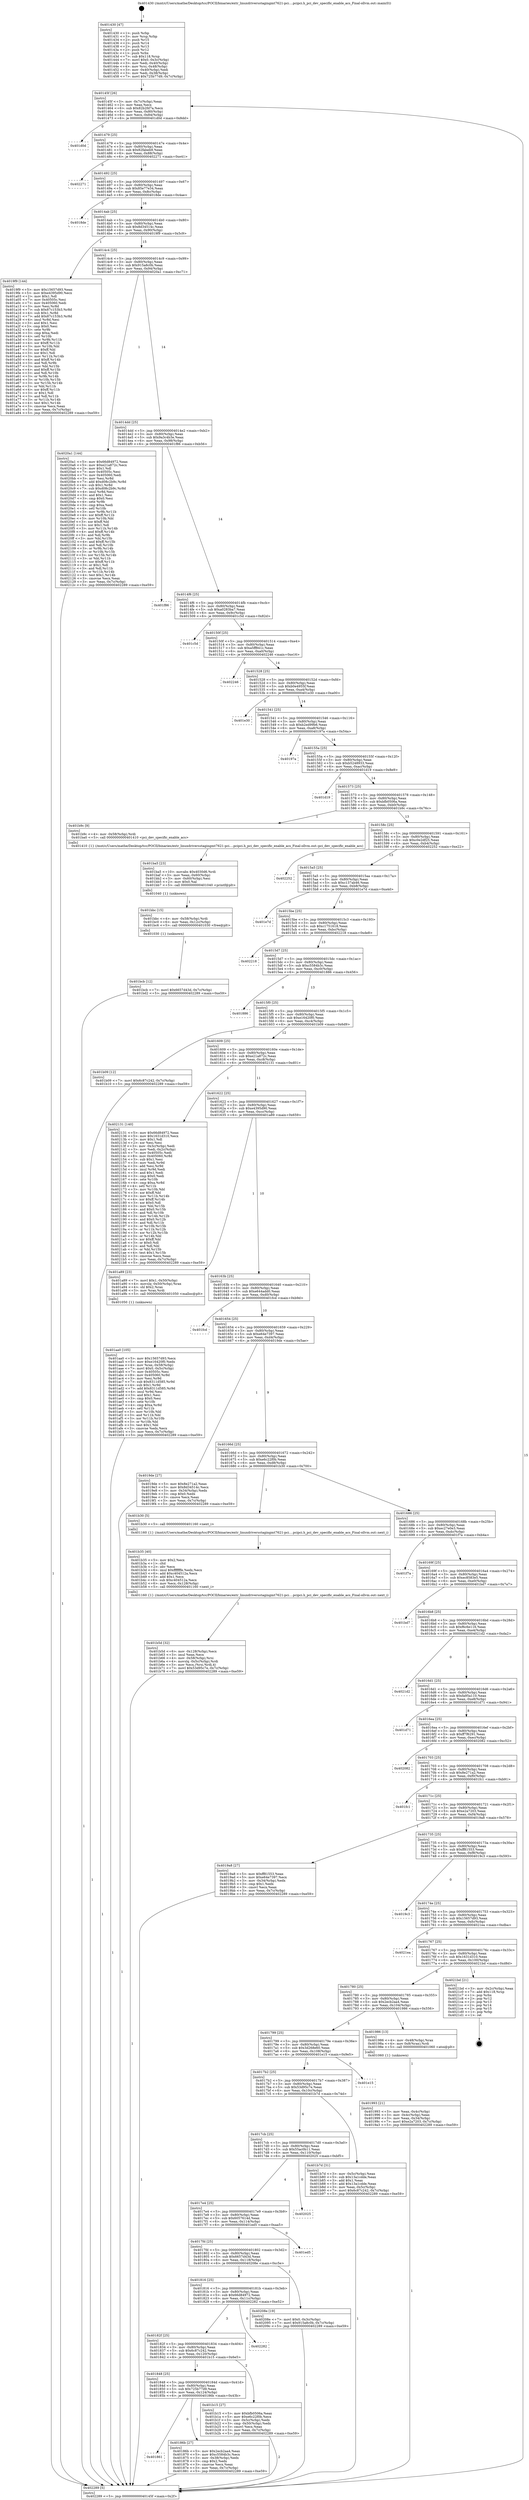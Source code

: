 digraph "0x401430" {
  label = "0x401430 (/mnt/c/Users/mathe/Desktop/tcc/POCII/binaries/extr_linuxdriversstagingmt7621-pci....pcipci.h_pci_dev_specific_enable_acs_Final-ollvm.out::main(0))"
  labelloc = "t"
  node[shape=record]

  Entry [label="",width=0.3,height=0.3,shape=circle,fillcolor=black,style=filled]
  "0x40145f" [label="{
     0x40145f [26]\l
     | [instrs]\l
     &nbsp;&nbsp;0x40145f \<+3\>: mov -0x7c(%rbp),%eax\l
     &nbsp;&nbsp;0x401462 \<+2\>: mov %eax,%ecx\l
     &nbsp;&nbsp;0x401464 \<+6\>: sub $0x82b2fd7a,%ecx\l
     &nbsp;&nbsp;0x40146a \<+3\>: mov %eax,-0x80(%rbp)\l
     &nbsp;&nbsp;0x40146d \<+6\>: mov %ecx,-0x84(%rbp)\l
     &nbsp;&nbsp;0x401473 \<+6\>: je 0000000000401d0d \<main+0x8dd\>\l
  }"]
  "0x401d0d" [label="{
     0x401d0d\l
  }", style=dashed]
  "0x401479" [label="{
     0x401479 [25]\l
     | [instrs]\l
     &nbsp;&nbsp;0x401479 \<+5\>: jmp 000000000040147e \<main+0x4e\>\l
     &nbsp;&nbsp;0x40147e \<+3\>: mov -0x80(%rbp),%eax\l
     &nbsp;&nbsp;0x401481 \<+5\>: sub $0x82fabeb9,%eax\l
     &nbsp;&nbsp;0x401486 \<+6\>: mov %eax,-0x88(%rbp)\l
     &nbsp;&nbsp;0x40148c \<+6\>: je 0000000000402271 \<main+0xe41\>\l
  }"]
  Exit [label="",width=0.3,height=0.3,shape=circle,fillcolor=black,style=filled,peripheries=2]
  "0x402271" [label="{
     0x402271\l
  }", style=dashed]
  "0x401492" [label="{
     0x401492 [25]\l
     | [instrs]\l
     &nbsp;&nbsp;0x401492 \<+5\>: jmp 0000000000401497 \<main+0x67\>\l
     &nbsp;&nbsp;0x401497 \<+3\>: mov -0x80(%rbp),%eax\l
     &nbsp;&nbsp;0x40149a \<+5\>: sub $0x85e77e34,%eax\l
     &nbsp;&nbsp;0x40149f \<+6\>: mov %eax,-0x8c(%rbp)\l
     &nbsp;&nbsp;0x4014a5 \<+6\>: je 00000000004018de \<main+0x4ae\>\l
  }"]
  "0x401bcb" [label="{
     0x401bcb [12]\l
     | [instrs]\l
     &nbsp;&nbsp;0x401bcb \<+7\>: movl $0x6657d43d,-0x7c(%rbp)\l
     &nbsp;&nbsp;0x401bd2 \<+5\>: jmp 0000000000402289 \<main+0xe59\>\l
  }"]
  "0x4018de" [label="{
     0x4018de\l
  }", style=dashed]
  "0x4014ab" [label="{
     0x4014ab [25]\l
     | [instrs]\l
     &nbsp;&nbsp;0x4014ab \<+5\>: jmp 00000000004014b0 \<main+0x80\>\l
     &nbsp;&nbsp;0x4014b0 \<+3\>: mov -0x80(%rbp),%eax\l
     &nbsp;&nbsp;0x4014b3 \<+5\>: sub $0x8d34514c,%eax\l
     &nbsp;&nbsp;0x4014b8 \<+6\>: mov %eax,-0x90(%rbp)\l
     &nbsp;&nbsp;0x4014be \<+6\>: je 00000000004019f9 \<main+0x5c9\>\l
  }"]
  "0x401bbc" [label="{
     0x401bbc [15]\l
     | [instrs]\l
     &nbsp;&nbsp;0x401bbc \<+4\>: mov -0x58(%rbp),%rdi\l
     &nbsp;&nbsp;0x401bc0 \<+6\>: mov %eax,-0x12c(%rbp)\l
     &nbsp;&nbsp;0x401bc6 \<+5\>: call 0000000000401030 \<free@plt\>\l
     | [calls]\l
     &nbsp;&nbsp;0x401030 \{1\} (unknown)\l
  }"]
  "0x4019f9" [label="{
     0x4019f9 [144]\l
     | [instrs]\l
     &nbsp;&nbsp;0x4019f9 \<+5\>: mov $0x15657d93,%eax\l
     &nbsp;&nbsp;0x4019fe \<+5\>: mov $0xe4395d90,%ecx\l
     &nbsp;&nbsp;0x401a03 \<+2\>: mov $0x1,%dl\l
     &nbsp;&nbsp;0x401a05 \<+7\>: mov 0x40505c,%esi\l
     &nbsp;&nbsp;0x401a0c \<+7\>: mov 0x405060,%edi\l
     &nbsp;&nbsp;0x401a13 \<+3\>: mov %esi,%r8d\l
     &nbsp;&nbsp;0x401a16 \<+7\>: sub $0x87c153b3,%r8d\l
     &nbsp;&nbsp;0x401a1d \<+4\>: sub $0x1,%r8d\l
     &nbsp;&nbsp;0x401a21 \<+7\>: add $0x87c153b3,%r8d\l
     &nbsp;&nbsp;0x401a28 \<+4\>: imul %r8d,%esi\l
     &nbsp;&nbsp;0x401a2c \<+3\>: and $0x1,%esi\l
     &nbsp;&nbsp;0x401a2f \<+3\>: cmp $0x0,%esi\l
     &nbsp;&nbsp;0x401a32 \<+4\>: sete %r9b\l
     &nbsp;&nbsp;0x401a36 \<+3\>: cmp $0xa,%edi\l
     &nbsp;&nbsp;0x401a39 \<+4\>: setl %r10b\l
     &nbsp;&nbsp;0x401a3d \<+3\>: mov %r9b,%r11b\l
     &nbsp;&nbsp;0x401a40 \<+4\>: xor $0xff,%r11b\l
     &nbsp;&nbsp;0x401a44 \<+3\>: mov %r10b,%bl\l
     &nbsp;&nbsp;0x401a47 \<+3\>: xor $0xff,%bl\l
     &nbsp;&nbsp;0x401a4a \<+3\>: xor $0x1,%dl\l
     &nbsp;&nbsp;0x401a4d \<+3\>: mov %r11b,%r14b\l
     &nbsp;&nbsp;0x401a50 \<+4\>: and $0xff,%r14b\l
     &nbsp;&nbsp;0x401a54 \<+3\>: and %dl,%r9b\l
     &nbsp;&nbsp;0x401a57 \<+3\>: mov %bl,%r15b\l
     &nbsp;&nbsp;0x401a5a \<+4\>: and $0xff,%r15b\l
     &nbsp;&nbsp;0x401a5e \<+3\>: and %dl,%r10b\l
     &nbsp;&nbsp;0x401a61 \<+3\>: or %r9b,%r14b\l
     &nbsp;&nbsp;0x401a64 \<+3\>: or %r10b,%r15b\l
     &nbsp;&nbsp;0x401a67 \<+3\>: xor %r15b,%r14b\l
     &nbsp;&nbsp;0x401a6a \<+3\>: or %bl,%r11b\l
     &nbsp;&nbsp;0x401a6d \<+4\>: xor $0xff,%r11b\l
     &nbsp;&nbsp;0x401a71 \<+3\>: or $0x1,%dl\l
     &nbsp;&nbsp;0x401a74 \<+3\>: and %dl,%r11b\l
     &nbsp;&nbsp;0x401a77 \<+3\>: or %r11b,%r14b\l
     &nbsp;&nbsp;0x401a7a \<+4\>: test $0x1,%r14b\l
     &nbsp;&nbsp;0x401a7e \<+3\>: cmovne %ecx,%eax\l
     &nbsp;&nbsp;0x401a81 \<+3\>: mov %eax,-0x7c(%rbp)\l
     &nbsp;&nbsp;0x401a84 \<+5\>: jmp 0000000000402289 \<main+0xe59\>\l
  }"]
  "0x4014c4" [label="{
     0x4014c4 [25]\l
     | [instrs]\l
     &nbsp;&nbsp;0x4014c4 \<+5\>: jmp 00000000004014c9 \<main+0x99\>\l
     &nbsp;&nbsp;0x4014c9 \<+3\>: mov -0x80(%rbp),%eax\l
     &nbsp;&nbsp;0x4014cc \<+5\>: sub $0x915a8c0b,%eax\l
     &nbsp;&nbsp;0x4014d1 \<+6\>: mov %eax,-0x94(%rbp)\l
     &nbsp;&nbsp;0x4014d7 \<+6\>: je 00000000004020a1 \<main+0xc71\>\l
  }"]
  "0x401ba5" [label="{
     0x401ba5 [23]\l
     | [instrs]\l
     &nbsp;&nbsp;0x401ba5 \<+10\>: movabs $0x4030d6,%rdi\l
     &nbsp;&nbsp;0x401baf \<+3\>: mov %eax,-0x60(%rbp)\l
     &nbsp;&nbsp;0x401bb2 \<+3\>: mov -0x60(%rbp),%esi\l
     &nbsp;&nbsp;0x401bb5 \<+2\>: mov $0x0,%al\l
     &nbsp;&nbsp;0x401bb7 \<+5\>: call 0000000000401040 \<printf@plt\>\l
     | [calls]\l
     &nbsp;&nbsp;0x401040 \{1\} (unknown)\l
  }"]
  "0x4020a1" [label="{
     0x4020a1 [144]\l
     | [instrs]\l
     &nbsp;&nbsp;0x4020a1 \<+5\>: mov $0x66d84972,%eax\l
     &nbsp;&nbsp;0x4020a6 \<+5\>: mov $0xe21a872c,%ecx\l
     &nbsp;&nbsp;0x4020ab \<+2\>: mov $0x1,%dl\l
     &nbsp;&nbsp;0x4020ad \<+7\>: mov 0x40505c,%esi\l
     &nbsp;&nbsp;0x4020b4 \<+7\>: mov 0x405060,%edi\l
     &nbsp;&nbsp;0x4020bb \<+3\>: mov %esi,%r8d\l
     &nbsp;&nbsp;0x4020be \<+7\>: add $0xd08c2b9c,%r8d\l
     &nbsp;&nbsp;0x4020c5 \<+4\>: sub $0x1,%r8d\l
     &nbsp;&nbsp;0x4020c9 \<+7\>: sub $0xd08c2b9c,%r8d\l
     &nbsp;&nbsp;0x4020d0 \<+4\>: imul %r8d,%esi\l
     &nbsp;&nbsp;0x4020d4 \<+3\>: and $0x1,%esi\l
     &nbsp;&nbsp;0x4020d7 \<+3\>: cmp $0x0,%esi\l
     &nbsp;&nbsp;0x4020da \<+4\>: sete %r9b\l
     &nbsp;&nbsp;0x4020de \<+3\>: cmp $0xa,%edi\l
     &nbsp;&nbsp;0x4020e1 \<+4\>: setl %r10b\l
     &nbsp;&nbsp;0x4020e5 \<+3\>: mov %r9b,%r11b\l
     &nbsp;&nbsp;0x4020e8 \<+4\>: xor $0xff,%r11b\l
     &nbsp;&nbsp;0x4020ec \<+3\>: mov %r10b,%bl\l
     &nbsp;&nbsp;0x4020ef \<+3\>: xor $0xff,%bl\l
     &nbsp;&nbsp;0x4020f2 \<+3\>: xor $0x1,%dl\l
     &nbsp;&nbsp;0x4020f5 \<+3\>: mov %r11b,%r14b\l
     &nbsp;&nbsp;0x4020f8 \<+4\>: and $0xff,%r14b\l
     &nbsp;&nbsp;0x4020fc \<+3\>: and %dl,%r9b\l
     &nbsp;&nbsp;0x4020ff \<+3\>: mov %bl,%r15b\l
     &nbsp;&nbsp;0x402102 \<+4\>: and $0xff,%r15b\l
     &nbsp;&nbsp;0x402106 \<+3\>: and %dl,%r10b\l
     &nbsp;&nbsp;0x402109 \<+3\>: or %r9b,%r14b\l
     &nbsp;&nbsp;0x40210c \<+3\>: or %r10b,%r15b\l
     &nbsp;&nbsp;0x40210f \<+3\>: xor %r15b,%r14b\l
     &nbsp;&nbsp;0x402112 \<+3\>: or %bl,%r11b\l
     &nbsp;&nbsp;0x402115 \<+4\>: xor $0xff,%r11b\l
     &nbsp;&nbsp;0x402119 \<+3\>: or $0x1,%dl\l
     &nbsp;&nbsp;0x40211c \<+3\>: and %dl,%r11b\l
     &nbsp;&nbsp;0x40211f \<+3\>: or %r11b,%r14b\l
     &nbsp;&nbsp;0x402122 \<+4\>: test $0x1,%r14b\l
     &nbsp;&nbsp;0x402126 \<+3\>: cmovne %ecx,%eax\l
     &nbsp;&nbsp;0x402129 \<+3\>: mov %eax,-0x7c(%rbp)\l
     &nbsp;&nbsp;0x40212c \<+5\>: jmp 0000000000402289 \<main+0xe59\>\l
  }"]
  "0x4014dd" [label="{
     0x4014dd [25]\l
     | [instrs]\l
     &nbsp;&nbsp;0x4014dd \<+5\>: jmp 00000000004014e2 \<main+0xb2\>\l
     &nbsp;&nbsp;0x4014e2 \<+3\>: mov -0x80(%rbp),%eax\l
     &nbsp;&nbsp;0x4014e5 \<+5\>: sub $0x9a3c4b3e,%eax\l
     &nbsp;&nbsp;0x4014ea \<+6\>: mov %eax,-0x98(%rbp)\l
     &nbsp;&nbsp;0x4014f0 \<+6\>: je 0000000000401f86 \<main+0xb56\>\l
  }"]
  "0x401b5d" [label="{
     0x401b5d [32]\l
     | [instrs]\l
     &nbsp;&nbsp;0x401b5d \<+6\>: mov -0x128(%rbp),%ecx\l
     &nbsp;&nbsp;0x401b63 \<+3\>: imul %eax,%ecx\l
     &nbsp;&nbsp;0x401b66 \<+4\>: mov -0x58(%rbp),%rsi\l
     &nbsp;&nbsp;0x401b6a \<+4\>: movslq -0x5c(%rbp),%rdi\l
     &nbsp;&nbsp;0x401b6e \<+3\>: mov %ecx,(%rsi,%rdi,4)\l
     &nbsp;&nbsp;0x401b71 \<+7\>: movl $0x53d95c7e,-0x7c(%rbp)\l
     &nbsp;&nbsp;0x401b78 \<+5\>: jmp 0000000000402289 \<main+0xe59\>\l
  }"]
  "0x401f86" [label="{
     0x401f86\l
  }", style=dashed]
  "0x4014f6" [label="{
     0x4014f6 [25]\l
     | [instrs]\l
     &nbsp;&nbsp;0x4014f6 \<+5\>: jmp 00000000004014fb \<main+0xcb\>\l
     &nbsp;&nbsp;0x4014fb \<+3\>: mov -0x80(%rbp),%eax\l
     &nbsp;&nbsp;0x4014fe \<+5\>: sub $0xa0283ba7,%eax\l
     &nbsp;&nbsp;0x401503 \<+6\>: mov %eax,-0x9c(%rbp)\l
     &nbsp;&nbsp;0x401509 \<+6\>: je 0000000000401c5d \<main+0x82d\>\l
  }"]
  "0x401b35" [label="{
     0x401b35 [40]\l
     | [instrs]\l
     &nbsp;&nbsp;0x401b35 \<+5\>: mov $0x2,%ecx\l
     &nbsp;&nbsp;0x401b3a \<+1\>: cltd\l
     &nbsp;&nbsp;0x401b3b \<+2\>: idiv %ecx\l
     &nbsp;&nbsp;0x401b3d \<+6\>: imul $0xfffffffe,%edx,%ecx\l
     &nbsp;&nbsp;0x401b43 \<+6\>: add $0xc404512a,%ecx\l
     &nbsp;&nbsp;0x401b49 \<+3\>: add $0x1,%ecx\l
     &nbsp;&nbsp;0x401b4c \<+6\>: sub $0xc404512a,%ecx\l
     &nbsp;&nbsp;0x401b52 \<+6\>: mov %ecx,-0x128(%rbp)\l
     &nbsp;&nbsp;0x401b58 \<+5\>: call 0000000000401160 \<next_i\>\l
     | [calls]\l
     &nbsp;&nbsp;0x401160 \{1\} (/mnt/c/Users/mathe/Desktop/tcc/POCII/binaries/extr_linuxdriversstagingmt7621-pci....pcipci.h_pci_dev_specific_enable_acs_Final-ollvm.out::next_i)\l
  }"]
  "0x401c5d" [label="{
     0x401c5d\l
  }", style=dashed]
  "0x40150f" [label="{
     0x40150f [25]\l
     | [instrs]\l
     &nbsp;&nbsp;0x40150f \<+5\>: jmp 0000000000401514 \<main+0xe4\>\l
     &nbsp;&nbsp;0x401514 \<+3\>: mov -0x80(%rbp),%eax\l
     &nbsp;&nbsp;0x401517 \<+5\>: sub $0xa5ff841c,%eax\l
     &nbsp;&nbsp;0x40151c \<+6\>: mov %eax,-0xa0(%rbp)\l
     &nbsp;&nbsp;0x401522 \<+6\>: je 0000000000402246 \<main+0xe16\>\l
  }"]
  "0x401aa0" [label="{
     0x401aa0 [105]\l
     | [instrs]\l
     &nbsp;&nbsp;0x401aa0 \<+5\>: mov $0x15657d93,%ecx\l
     &nbsp;&nbsp;0x401aa5 \<+5\>: mov $0xe16420f0,%edx\l
     &nbsp;&nbsp;0x401aaa \<+4\>: mov %rax,-0x58(%rbp)\l
     &nbsp;&nbsp;0x401aae \<+7\>: movl $0x0,-0x5c(%rbp)\l
     &nbsp;&nbsp;0x401ab5 \<+7\>: mov 0x40505c,%esi\l
     &nbsp;&nbsp;0x401abc \<+8\>: mov 0x405060,%r8d\l
     &nbsp;&nbsp;0x401ac4 \<+3\>: mov %esi,%r9d\l
     &nbsp;&nbsp;0x401ac7 \<+7\>: sub $0x8311d585,%r9d\l
     &nbsp;&nbsp;0x401ace \<+4\>: sub $0x1,%r9d\l
     &nbsp;&nbsp;0x401ad2 \<+7\>: add $0x8311d585,%r9d\l
     &nbsp;&nbsp;0x401ad9 \<+4\>: imul %r9d,%esi\l
     &nbsp;&nbsp;0x401add \<+3\>: and $0x1,%esi\l
     &nbsp;&nbsp;0x401ae0 \<+3\>: cmp $0x0,%esi\l
     &nbsp;&nbsp;0x401ae3 \<+4\>: sete %r10b\l
     &nbsp;&nbsp;0x401ae7 \<+4\>: cmp $0xa,%r8d\l
     &nbsp;&nbsp;0x401aeb \<+4\>: setl %r11b\l
     &nbsp;&nbsp;0x401aef \<+3\>: mov %r10b,%bl\l
     &nbsp;&nbsp;0x401af2 \<+3\>: and %r11b,%bl\l
     &nbsp;&nbsp;0x401af5 \<+3\>: xor %r11b,%r10b\l
     &nbsp;&nbsp;0x401af8 \<+3\>: or %r10b,%bl\l
     &nbsp;&nbsp;0x401afb \<+3\>: test $0x1,%bl\l
     &nbsp;&nbsp;0x401afe \<+3\>: cmovne %edx,%ecx\l
     &nbsp;&nbsp;0x401b01 \<+3\>: mov %ecx,-0x7c(%rbp)\l
     &nbsp;&nbsp;0x401b04 \<+5\>: jmp 0000000000402289 \<main+0xe59\>\l
  }"]
  "0x402246" [label="{
     0x402246\l
  }", style=dashed]
  "0x401528" [label="{
     0x401528 [25]\l
     | [instrs]\l
     &nbsp;&nbsp;0x401528 \<+5\>: jmp 000000000040152d \<main+0xfd\>\l
     &nbsp;&nbsp;0x40152d \<+3\>: mov -0x80(%rbp),%eax\l
     &nbsp;&nbsp;0x401530 \<+5\>: sub $0xb0e4955f,%eax\l
     &nbsp;&nbsp;0x401535 \<+6\>: mov %eax,-0xa4(%rbp)\l
     &nbsp;&nbsp;0x40153b \<+6\>: je 0000000000401e30 \<main+0xa00\>\l
  }"]
  "0x401993" [label="{
     0x401993 [21]\l
     | [instrs]\l
     &nbsp;&nbsp;0x401993 \<+3\>: mov %eax,-0x4c(%rbp)\l
     &nbsp;&nbsp;0x401996 \<+3\>: mov -0x4c(%rbp),%eax\l
     &nbsp;&nbsp;0x401999 \<+3\>: mov %eax,-0x34(%rbp)\l
     &nbsp;&nbsp;0x40199c \<+7\>: movl $0xe2a7203,-0x7c(%rbp)\l
     &nbsp;&nbsp;0x4019a3 \<+5\>: jmp 0000000000402289 \<main+0xe59\>\l
  }"]
  "0x401e30" [label="{
     0x401e30\l
  }", style=dashed]
  "0x401541" [label="{
     0x401541 [25]\l
     | [instrs]\l
     &nbsp;&nbsp;0x401541 \<+5\>: jmp 0000000000401546 \<main+0x116\>\l
     &nbsp;&nbsp;0x401546 \<+3\>: mov -0x80(%rbp),%eax\l
     &nbsp;&nbsp;0x401549 \<+5\>: sub $0xb2ed99b6,%eax\l
     &nbsp;&nbsp;0x40154e \<+6\>: mov %eax,-0xa8(%rbp)\l
     &nbsp;&nbsp;0x401554 \<+6\>: je 000000000040197a \<main+0x54a\>\l
  }"]
  "0x401430" [label="{
     0x401430 [47]\l
     | [instrs]\l
     &nbsp;&nbsp;0x401430 \<+1\>: push %rbp\l
     &nbsp;&nbsp;0x401431 \<+3\>: mov %rsp,%rbp\l
     &nbsp;&nbsp;0x401434 \<+2\>: push %r15\l
     &nbsp;&nbsp;0x401436 \<+2\>: push %r14\l
     &nbsp;&nbsp;0x401438 \<+2\>: push %r13\l
     &nbsp;&nbsp;0x40143a \<+2\>: push %r12\l
     &nbsp;&nbsp;0x40143c \<+1\>: push %rbx\l
     &nbsp;&nbsp;0x40143d \<+7\>: sub $0x118,%rsp\l
     &nbsp;&nbsp;0x401444 \<+7\>: movl $0x0,-0x3c(%rbp)\l
     &nbsp;&nbsp;0x40144b \<+3\>: mov %edi,-0x40(%rbp)\l
     &nbsp;&nbsp;0x40144e \<+4\>: mov %rsi,-0x48(%rbp)\l
     &nbsp;&nbsp;0x401452 \<+3\>: mov -0x40(%rbp),%edi\l
     &nbsp;&nbsp;0x401455 \<+3\>: mov %edi,-0x38(%rbp)\l
     &nbsp;&nbsp;0x401458 \<+7\>: movl $0x725b77d9,-0x7c(%rbp)\l
  }"]
  "0x40197a" [label="{
     0x40197a\l
  }", style=dashed]
  "0x40155a" [label="{
     0x40155a [25]\l
     | [instrs]\l
     &nbsp;&nbsp;0x40155a \<+5\>: jmp 000000000040155f \<main+0x12f\>\l
     &nbsp;&nbsp;0x40155f \<+3\>: mov -0x80(%rbp),%eax\l
     &nbsp;&nbsp;0x401562 \<+5\>: sub $0xb5248933,%eax\l
     &nbsp;&nbsp;0x401567 \<+6\>: mov %eax,-0xac(%rbp)\l
     &nbsp;&nbsp;0x40156d \<+6\>: je 0000000000401d19 \<main+0x8e9\>\l
  }"]
  "0x402289" [label="{
     0x402289 [5]\l
     | [instrs]\l
     &nbsp;&nbsp;0x402289 \<+5\>: jmp 000000000040145f \<main+0x2f\>\l
  }"]
  "0x401d19" [label="{
     0x401d19\l
  }", style=dashed]
  "0x401573" [label="{
     0x401573 [25]\l
     | [instrs]\l
     &nbsp;&nbsp;0x401573 \<+5\>: jmp 0000000000401578 \<main+0x148\>\l
     &nbsp;&nbsp;0x401578 \<+3\>: mov -0x80(%rbp),%eax\l
     &nbsp;&nbsp;0x40157b \<+5\>: sub $0xbfb0506a,%eax\l
     &nbsp;&nbsp;0x401580 \<+6\>: mov %eax,-0xb0(%rbp)\l
     &nbsp;&nbsp;0x401586 \<+6\>: je 0000000000401b9c \<main+0x76c\>\l
  }"]
  "0x401861" [label="{
     0x401861\l
  }", style=dashed]
  "0x401b9c" [label="{
     0x401b9c [9]\l
     | [instrs]\l
     &nbsp;&nbsp;0x401b9c \<+4\>: mov -0x58(%rbp),%rdi\l
     &nbsp;&nbsp;0x401ba0 \<+5\>: call 0000000000401410 \<pci_dev_specific_enable_acs\>\l
     | [calls]\l
     &nbsp;&nbsp;0x401410 \{1\} (/mnt/c/Users/mathe/Desktop/tcc/POCII/binaries/extr_linuxdriversstagingmt7621-pci....pcipci.h_pci_dev_specific_enable_acs_Final-ollvm.out::pci_dev_specific_enable_acs)\l
  }"]
  "0x40158c" [label="{
     0x40158c [25]\l
     | [instrs]\l
     &nbsp;&nbsp;0x40158c \<+5\>: jmp 0000000000401591 \<main+0x161\>\l
     &nbsp;&nbsp;0x401591 \<+3\>: mov -0x80(%rbp),%eax\l
     &nbsp;&nbsp;0x401594 \<+5\>: sub $0xc0e2df25,%eax\l
     &nbsp;&nbsp;0x401599 \<+6\>: mov %eax,-0xb4(%rbp)\l
     &nbsp;&nbsp;0x40159f \<+6\>: je 0000000000402252 \<main+0xe22\>\l
  }"]
  "0x40186b" [label="{
     0x40186b [27]\l
     | [instrs]\l
     &nbsp;&nbsp;0x40186b \<+5\>: mov $0x2ecb2aa4,%eax\l
     &nbsp;&nbsp;0x401870 \<+5\>: mov $0xc5584b3c,%ecx\l
     &nbsp;&nbsp;0x401875 \<+3\>: mov -0x38(%rbp),%edx\l
     &nbsp;&nbsp;0x401878 \<+3\>: cmp $0x2,%edx\l
     &nbsp;&nbsp;0x40187b \<+3\>: cmovne %ecx,%eax\l
     &nbsp;&nbsp;0x40187e \<+3\>: mov %eax,-0x7c(%rbp)\l
     &nbsp;&nbsp;0x401881 \<+5\>: jmp 0000000000402289 \<main+0xe59\>\l
  }"]
  "0x402252" [label="{
     0x402252\l
  }", style=dashed]
  "0x4015a5" [label="{
     0x4015a5 [25]\l
     | [instrs]\l
     &nbsp;&nbsp;0x4015a5 \<+5\>: jmp 00000000004015aa \<main+0x17a\>\l
     &nbsp;&nbsp;0x4015aa \<+3\>: mov -0x80(%rbp),%eax\l
     &nbsp;&nbsp;0x4015ad \<+5\>: sub $0xc137ab46,%eax\l
     &nbsp;&nbsp;0x4015b2 \<+6\>: mov %eax,-0xb8(%rbp)\l
     &nbsp;&nbsp;0x4015b8 \<+6\>: je 0000000000401e7d \<main+0xa4d\>\l
  }"]
  "0x401848" [label="{
     0x401848 [25]\l
     | [instrs]\l
     &nbsp;&nbsp;0x401848 \<+5\>: jmp 000000000040184d \<main+0x41d\>\l
     &nbsp;&nbsp;0x40184d \<+3\>: mov -0x80(%rbp),%eax\l
     &nbsp;&nbsp;0x401850 \<+5\>: sub $0x725b77d9,%eax\l
     &nbsp;&nbsp;0x401855 \<+6\>: mov %eax,-0x124(%rbp)\l
     &nbsp;&nbsp;0x40185b \<+6\>: je 000000000040186b \<main+0x43b\>\l
  }"]
  "0x401e7d" [label="{
     0x401e7d\l
  }", style=dashed]
  "0x4015be" [label="{
     0x4015be [25]\l
     | [instrs]\l
     &nbsp;&nbsp;0x4015be \<+5\>: jmp 00000000004015c3 \<main+0x193\>\l
     &nbsp;&nbsp;0x4015c3 \<+3\>: mov -0x80(%rbp),%eax\l
     &nbsp;&nbsp;0x4015c6 \<+5\>: sub $0xc1751618,%eax\l
     &nbsp;&nbsp;0x4015cb \<+6\>: mov %eax,-0xbc(%rbp)\l
     &nbsp;&nbsp;0x4015d1 \<+6\>: je 0000000000402218 \<main+0xde8\>\l
  }"]
  "0x401b15" [label="{
     0x401b15 [27]\l
     | [instrs]\l
     &nbsp;&nbsp;0x401b15 \<+5\>: mov $0xbfb0506a,%eax\l
     &nbsp;&nbsp;0x401b1a \<+5\>: mov $0xe6c22f0b,%ecx\l
     &nbsp;&nbsp;0x401b1f \<+3\>: mov -0x5c(%rbp),%edx\l
     &nbsp;&nbsp;0x401b22 \<+3\>: cmp -0x50(%rbp),%edx\l
     &nbsp;&nbsp;0x401b25 \<+3\>: cmovl %ecx,%eax\l
     &nbsp;&nbsp;0x401b28 \<+3\>: mov %eax,-0x7c(%rbp)\l
     &nbsp;&nbsp;0x401b2b \<+5\>: jmp 0000000000402289 \<main+0xe59\>\l
  }"]
  "0x402218" [label="{
     0x402218\l
  }", style=dashed]
  "0x4015d7" [label="{
     0x4015d7 [25]\l
     | [instrs]\l
     &nbsp;&nbsp;0x4015d7 \<+5\>: jmp 00000000004015dc \<main+0x1ac\>\l
     &nbsp;&nbsp;0x4015dc \<+3\>: mov -0x80(%rbp),%eax\l
     &nbsp;&nbsp;0x4015df \<+5\>: sub $0xc5584b3c,%eax\l
     &nbsp;&nbsp;0x4015e4 \<+6\>: mov %eax,-0xc0(%rbp)\l
     &nbsp;&nbsp;0x4015ea \<+6\>: je 0000000000401886 \<main+0x456\>\l
  }"]
  "0x40182f" [label="{
     0x40182f [25]\l
     | [instrs]\l
     &nbsp;&nbsp;0x40182f \<+5\>: jmp 0000000000401834 \<main+0x404\>\l
     &nbsp;&nbsp;0x401834 \<+3\>: mov -0x80(%rbp),%eax\l
     &nbsp;&nbsp;0x401837 \<+5\>: sub $0x6c87c242,%eax\l
     &nbsp;&nbsp;0x40183c \<+6\>: mov %eax,-0x120(%rbp)\l
     &nbsp;&nbsp;0x401842 \<+6\>: je 0000000000401b15 \<main+0x6e5\>\l
  }"]
  "0x401886" [label="{
     0x401886\l
  }", style=dashed]
  "0x4015f0" [label="{
     0x4015f0 [25]\l
     | [instrs]\l
     &nbsp;&nbsp;0x4015f0 \<+5\>: jmp 00000000004015f5 \<main+0x1c5\>\l
     &nbsp;&nbsp;0x4015f5 \<+3\>: mov -0x80(%rbp),%eax\l
     &nbsp;&nbsp;0x4015f8 \<+5\>: sub $0xe16420f0,%eax\l
     &nbsp;&nbsp;0x4015fd \<+6\>: mov %eax,-0xc4(%rbp)\l
     &nbsp;&nbsp;0x401603 \<+6\>: je 0000000000401b09 \<main+0x6d9\>\l
  }"]
  "0x402282" [label="{
     0x402282\l
  }", style=dashed]
  "0x401b09" [label="{
     0x401b09 [12]\l
     | [instrs]\l
     &nbsp;&nbsp;0x401b09 \<+7\>: movl $0x6c87c242,-0x7c(%rbp)\l
     &nbsp;&nbsp;0x401b10 \<+5\>: jmp 0000000000402289 \<main+0xe59\>\l
  }"]
  "0x401609" [label="{
     0x401609 [25]\l
     | [instrs]\l
     &nbsp;&nbsp;0x401609 \<+5\>: jmp 000000000040160e \<main+0x1de\>\l
     &nbsp;&nbsp;0x40160e \<+3\>: mov -0x80(%rbp),%eax\l
     &nbsp;&nbsp;0x401611 \<+5\>: sub $0xe21a872c,%eax\l
     &nbsp;&nbsp;0x401616 \<+6\>: mov %eax,-0xc8(%rbp)\l
     &nbsp;&nbsp;0x40161c \<+6\>: je 0000000000402131 \<main+0xd01\>\l
  }"]
  "0x401816" [label="{
     0x401816 [25]\l
     | [instrs]\l
     &nbsp;&nbsp;0x401816 \<+5\>: jmp 000000000040181b \<main+0x3eb\>\l
     &nbsp;&nbsp;0x40181b \<+3\>: mov -0x80(%rbp),%eax\l
     &nbsp;&nbsp;0x40181e \<+5\>: sub $0x66d84972,%eax\l
     &nbsp;&nbsp;0x401823 \<+6\>: mov %eax,-0x11c(%rbp)\l
     &nbsp;&nbsp;0x401829 \<+6\>: je 0000000000402282 \<main+0xe52\>\l
  }"]
  "0x402131" [label="{
     0x402131 [140]\l
     | [instrs]\l
     &nbsp;&nbsp;0x402131 \<+5\>: mov $0x66d84972,%eax\l
     &nbsp;&nbsp;0x402136 \<+5\>: mov $0x1631d310,%ecx\l
     &nbsp;&nbsp;0x40213b \<+2\>: mov $0x1,%dl\l
     &nbsp;&nbsp;0x40213d \<+2\>: xor %esi,%esi\l
     &nbsp;&nbsp;0x40213f \<+3\>: mov -0x3c(%rbp),%edi\l
     &nbsp;&nbsp;0x402142 \<+3\>: mov %edi,-0x2c(%rbp)\l
     &nbsp;&nbsp;0x402145 \<+7\>: mov 0x40505c,%edi\l
     &nbsp;&nbsp;0x40214c \<+8\>: mov 0x405060,%r8d\l
     &nbsp;&nbsp;0x402154 \<+3\>: sub $0x1,%esi\l
     &nbsp;&nbsp;0x402157 \<+3\>: mov %edi,%r9d\l
     &nbsp;&nbsp;0x40215a \<+3\>: add %esi,%r9d\l
     &nbsp;&nbsp;0x40215d \<+4\>: imul %r9d,%edi\l
     &nbsp;&nbsp;0x402161 \<+3\>: and $0x1,%edi\l
     &nbsp;&nbsp;0x402164 \<+3\>: cmp $0x0,%edi\l
     &nbsp;&nbsp;0x402167 \<+4\>: sete %r10b\l
     &nbsp;&nbsp;0x40216b \<+4\>: cmp $0xa,%r8d\l
     &nbsp;&nbsp;0x40216f \<+4\>: setl %r11b\l
     &nbsp;&nbsp;0x402173 \<+3\>: mov %r10b,%bl\l
     &nbsp;&nbsp;0x402176 \<+3\>: xor $0xff,%bl\l
     &nbsp;&nbsp;0x402179 \<+3\>: mov %r11b,%r14b\l
     &nbsp;&nbsp;0x40217c \<+4\>: xor $0xff,%r14b\l
     &nbsp;&nbsp;0x402180 \<+3\>: xor $0x0,%dl\l
     &nbsp;&nbsp;0x402183 \<+3\>: mov %bl,%r15b\l
     &nbsp;&nbsp;0x402186 \<+4\>: and $0x0,%r15b\l
     &nbsp;&nbsp;0x40218a \<+3\>: and %dl,%r10b\l
     &nbsp;&nbsp;0x40218d \<+3\>: mov %r14b,%r12b\l
     &nbsp;&nbsp;0x402190 \<+4\>: and $0x0,%r12b\l
     &nbsp;&nbsp;0x402194 \<+3\>: and %dl,%r11b\l
     &nbsp;&nbsp;0x402197 \<+3\>: or %r10b,%r15b\l
     &nbsp;&nbsp;0x40219a \<+3\>: or %r11b,%r12b\l
     &nbsp;&nbsp;0x40219d \<+3\>: xor %r12b,%r15b\l
     &nbsp;&nbsp;0x4021a0 \<+3\>: or %r14b,%bl\l
     &nbsp;&nbsp;0x4021a3 \<+3\>: xor $0xff,%bl\l
     &nbsp;&nbsp;0x4021a6 \<+3\>: or $0x0,%dl\l
     &nbsp;&nbsp;0x4021a9 \<+2\>: and %dl,%bl\l
     &nbsp;&nbsp;0x4021ab \<+3\>: or %bl,%r15b\l
     &nbsp;&nbsp;0x4021ae \<+4\>: test $0x1,%r15b\l
     &nbsp;&nbsp;0x4021b2 \<+3\>: cmovne %ecx,%eax\l
     &nbsp;&nbsp;0x4021b5 \<+3\>: mov %eax,-0x7c(%rbp)\l
     &nbsp;&nbsp;0x4021b8 \<+5\>: jmp 0000000000402289 \<main+0xe59\>\l
  }"]
  "0x401622" [label="{
     0x401622 [25]\l
     | [instrs]\l
     &nbsp;&nbsp;0x401622 \<+5\>: jmp 0000000000401627 \<main+0x1f7\>\l
     &nbsp;&nbsp;0x401627 \<+3\>: mov -0x80(%rbp),%eax\l
     &nbsp;&nbsp;0x40162a \<+5\>: sub $0xe4395d90,%eax\l
     &nbsp;&nbsp;0x40162f \<+6\>: mov %eax,-0xcc(%rbp)\l
     &nbsp;&nbsp;0x401635 \<+6\>: je 0000000000401a89 \<main+0x659\>\l
  }"]
  "0x40208e" [label="{
     0x40208e [19]\l
     | [instrs]\l
     &nbsp;&nbsp;0x40208e \<+7\>: movl $0x0,-0x3c(%rbp)\l
     &nbsp;&nbsp;0x402095 \<+7\>: movl $0x915a8c0b,-0x7c(%rbp)\l
     &nbsp;&nbsp;0x40209c \<+5\>: jmp 0000000000402289 \<main+0xe59\>\l
  }"]
  "0x401a89" [label="{
     0x401a89 [23]\l
     | [instrs]\l
     &nbsp;&nbsp;0x401a89 \<+7\>: movl $0x1,-0x50(%rbp)\l
     &nbsp;&nbsp;0x401a90 \<+4\>: movslq -0x50(%rbp),%rax\l
     &nbsp;&nbsp;0x401a94 \<+4\>: shl $0x2,%rax\l
     &nbsp;&nbsp;0x401a98 \<+3\>: mov %rax,%rdi\l
     &nbsp;&nbsp;0x401a9b \<+5\>: call 0000000000401050 \<malloc@plt\>\l
     | [calls]\l
     &nbsp;&nbsp;0x401050 \{1\} (unknown)\l
  }"]
  "0x40163b" [label="{
     0x40163b [25]\l
     | [instrs]\l
     &nbsp;&nbsp;0x40163b \<+5\>: jmp 0000000000401640 \<main+0x210\>\l
     &nbsp;&nbsp;0x401640 \<+3\>: mov -0x80(%rbp),%eax\l
     &nbsp;&nbsp;0x401643 \<+5\>: sub $0xe644add0,%eax\l
     &nbsp;&nbsp;0x401648 \<+6\>: mov %eax,-0xd0(%rbp)\l
     &nbsp;&nbsp;0x40164e \<+6\>: je 0000000000401fcd \<main+0xb9d\>\l
  }"]
  "0x4017fd" [label="{
     0x4017fd [25]\l
     | [instrs]\l
     &nbsp;&nbsp;0x4017fd \<+5\>: jmp 0000000000401802 \<main+0x3d2\>\l
     &nbsp;&nbsp;0x401802 \<+3\>: mov -0x80(%rbp),%eax\l
     &nbsp;&nbsp;0x401805 \<+5\>: sub $0x6657d43d,%eax\l
     &nbsp;&nbsp;0x40180a \<+6\>: mov %eax,-0x118(%rbp)\l
     &nbsp;&nbsp;0x401810 \<+6\>: je 000000000040208e \<main+0xc5e\>\l
  }"]
  "0x401fcd" [label="{
     0x401fcd\l
  }", style=dashed]
  "0x401654" [label="{
     0x401654 [25]\l
     | [instrs]\l
     &nbsp;&nbsp;0x401654 \<+5\>: jmp 0000000000401659 \<main+0x229\>\l
     &nbsp;&nbsp;0x401659 \<+3\>: mov -0x80(%rbp),%eax\l
     &nbsp;&nbsp;0x40165c \<+5\>: sub $0xe64e7397,%eax\l
     &nbsp;&nbsp;0x401661 \<+6\>: mov %eax,-0xd4(%rbp)\l
     &nbsp;&nbsp;0x401667 \<+6\>: je 00000000004019de \<main+0x5ae\>\l
  }"]
  "0x401ed5" [label="{
     0x401ed5\l
  }", style=dashed]
  "0x4019de" [label="{
     0x4019de [27]\l
     | [instrs]\l
     &nbsp;&nbsp;0x4019de \<+5\>: mov $0x8e271a2,%eax\l
     &nbsp;&nbsp;0x4019e3 \<+5\>: mov $0x8d34514c,%ecx\l
     &nbsp;&nbsp;0x4019e8 \<+3\>: mov -0x34(%rbp),%edx\l
     &nbsp;&nbsp;0x4019eb \<+3\>: cmp $0x0,%edx\l
     &nbsp;&nbsp;0x4019ee \<+3\>: cmove %ecx,%eax\l
     &nbsp;&nbsp;0x4019f1 \<+3\>: mov %eax,-0x7c(%rbp)\l
     &nbsp;&nbsp;0x4019f4 \<+5\>: jmp 0000000000402289 \<main+0xe59\>\l
  }"]
  "0x40166d" [label="{
     0x40166d [25]\l
     | [instrs]\l
     &nbsp;&nbsp;0x40166d \<+5\>: jmp 0000000000401672 \<main+0x242\>\l
     &nbsp;&nbsp;0x401672 \<+3\>: mov -0x80(%rbp),%eax\l
     &nbsp;&nbsp;0x401675 \<+5\>: sub $0xe6c22f0b,%eax\l
     &nbsp;&nbsp;0x40167a \<+6\>: mov %eax,-0xd8(%rbp)\l
     &nbsp;&nbsp;0x401680 \<+6\>: je 0000000000401b30 \<main+0x700\>\l
  }"]
  "0x4017e4" [label="{
     0x4017e4 [25]\l
     | [instrs]\l
     &nbsp;&nbsp;0x4017e4 \<+5\>: jmp 00000000004017e9 \<main+0x3b9\>\l
     &nbsp;&nbsp;0x4017e9 \<+3\>: mov -0x80(%rbp),%eax\l
     &nbsp;&nbsp;0x4017ec \<+5\>: sub $0x6057614d,%eax\l
     &nbsp;&nbsp;0x4017f1 \<+6\>: mov %eax,-0x114(%rbp)\l
     &nbsp;&nbsp;0x4017f7 \<+6\>: je 0000000000401ed5 \<main+0xaa5\>\l
  }"]
  "0x401b30" [label="{
     0x401b30 [5]\l
     | [instrs]\l
     &nbsp;&nbsp;0x401b30 \<+5\>: call 0000000000401160 \<next_i\>\l
     | [calls]\l
     &nbsp;&nbsp;0x401160 \{1\} (/mnt/c/Users/mathe/Desktop/tcc/POCII/binaries/extr_linuxdriversstagingmt7621-pci....pcipci.h_pci_dev_specific_enable_acs_Final-ollvm.out::next_i)\l
  }"]
  "0x401686" [label="{
     0x401686 [25]\l
     | [instrs]\l
     &nbsp;&nbsp;0x401686 \<+5\>: jmp 000000000040168b \<main+0x25b\>\l
     &nbsp;&nbsp;0x40168b \<+3\>: mov -0x80(%rbp),%eax\l
     &nbsp;&nbsp;0x40168e \<+5\>: sub $0xec27e0e3,%eax\l
     &nbsp;&nbsp;0x401693 \<+6\>: mov %eax,-0xdc(%rbp)\l
     &nbsp;&nbsp;0x401699 \<+6\>: je 0000000000401f7a \<main+0xb4a\>\l
  }"]
  "0x402025" [label="{
     0x402025\l
  }", style=dashed]
  "0x401f7a" [label="{
     0x401f7a\l
  }", style=dashed]
  "0x40169f" [label="{
     0x40169f [25]\l
     | [instrs]\l
     &nbsp;&nbsp;0x40169f \<+5\>: jmp 00000000004016a4 \<main+0x274\>\l
     &nbsp;&nbsp;0x4016a4 \<+3\>: mov -0x80(%rbp),%eax\l
     &nbsp;&nbsp;0x4016a7 \<+5\>: sub $0xec8583e5,%eax\l
     &nbsp;&nbsp;0x4016ac \<+6\>: mov %eax,-0xe0(%rbp)\l
     &nbsp;&nbsp;0x4016b2 \<+6\>: je 0000000000401bd7 \<main+0x7a7\>\l
  }"]
  "0x4017cb" [label="{
     0x4017cb [25]\l
     | [instrs]\l
     &nbsp;&nbsp;0x4017cb \<+5\>: jmp 00000000004017d0 \<main+0x3a0\>\l
     &nbsp;&nbsp;0x4017d0 \<+3\>: mov -0x80(%rbp),%eax\l
     &nbsp;&nbsp;0x4017d3 \<+5\>: sub $0x55ac0b11,%eax\l
     &nbsp;&nbsp;0x4017d8 \<+6\>: mov %eax,-0x110(%rbp)\l
     &nbsp;&nbsp;0x4017de \<+6\>: je 0000000000402025 \<main+0xbf5\>\l
  }"]
  "0x401bd7" [label="{
     0x401bd7\l
  }", style=dashed]
  "0x4016b8" [label="{
     0x4016b8 [25]\l
     | [instrs]\l
     &nbsp;&nbsp;0x4016b8 \<+5\>: jmp 00000000004016bd \<main+0x28d\>\l
     &nbsp;&nbsp;0x4016bd \<+3\>: mov -0x80(%rbp),%eax\l
     &nbsp;&nbsp;0x4016c0 \<+5\>: sub $0xf6c6e116,%eax\l
     &nbsp;&nbsp;0x4016c5 \<+6\>: mov %eax,-0xe4(%rbp)\l
     &nbsp;&nbsp;0x4016cb \<+6\>: je 00000000004021d2 \<main+0xda2\>\l
  }"]
  "0x401b7d" [label="{
     0x401b7d [31]\l
     | [instrs]\l
     &nbsp;&nbsp;0x401b7d \<+3\>: mov -0x5c(%rbp),%eax\l
     &nbsp;&nbsp;0x401b80 \<+5\>: sub $0x13a1cdde,%eax\l
     &nbsp;&nbsp;0x401b85 \<+3\>: add $0x1,%eax\l
     &nbsp;&nbsp;0x401b88 \<+5\>: add $0x13a1cdde,%eax\l
     &nbsp;&nbsp;0x401b8d \<+3\>: mov %eax,-0x5c(%rbp)\l
     &nbsp;&nbsp;0x401b90 \<+7\>: movl $0x6c87c242,-0x7c(%rbp)\l
     &nbsp;&nbsp;0x401b97 \<+5\>: jmp 0000000000402289 \<main+0xe59\>\l
  }"]
  "0x4021d2" [label="{
     0x4021d2\l
  }", style=dashed]
  "0x4016d1" [label="{
     0x4016d1 [25]\l
     | [instrs]\l
     &nbsp;&nbsp;0x4016d1 \<+5\>: jmp 00000000004016d6 \<main+0x2a6\>\l
     &nbsp;&nbsp;0x4016d6 \<+3\>: mov -0x80(%rbp),%eax\l
     &nbsp;&nbsp;0x4016d9 \<+5\>: sub $0xfa95a110,%eax\l
     &nbsp;&nbsp;0x4016de \<+6\>: mov %eax,-0xe8(%rbp)\l
     &nbsp;&nbsp;0x4016e4 \<+6\>: je 0000000000401d71 \<main+0x941\>\l
  }"]
  "0x4017b2" [label="{
     0x4017b2 [25]\l
     | [instrs]\l
     &nbsp;&nbsp;0x4017b2 \<+5\>: jmp 00000000004017b7 \<main+0x387\>\l
     &nbsp;&nbsp;0x4017b7 \<+3\>: mov -0x80(%rbp),%eax\l
     &nbsp;&nbsp;0x4017ba \<+5\>: sub $0x53d95c7e,%eax\l
     &nbsp;&nbsp;0x4017bf \<+6\>: mov %eax,-0x10c(%rbp)\l
     &nbsp;&nbsp;0x4017c5 \<+6\>: je 0000000000401b7d \<main+0x74d\>\l
  }"]
  "0x401d71" [label="{
     0x401d71\l
  }", style=dashed]
  "0x4016ea" [label="{
     0x4016ea [25]\l
     | [instrs]\l
     &nbsp;&nbsp;0x4016ea \<+5\>: jmp 00000000004016ef \<main+0x2bf\>\l
     &nbsp;&nbsp;0x4016ef \<+3\>: mov -0x80(%rbp),%eax\l
     &nbsp;&nbsp;0x4016f2 \<+5\>: sub $0xff7f6291,%eax\l
     &nbsp;&nbsp;0x4016f7 \<+6\>: mov %eax,-0xec(%rbp)\l
     &nbsp;&nbsp;0x4016fd \<+6\>: je 0000000000402082 \<main+0xc52\>\l
  }"]
  "0x401e15" [label="{
     0x401e15\l
  }", style=dashed]
  "0x402082" [label="{
     0x402082\l
  }", style=dashed]
  "0x401703" [label="{
     0x401703 [25]\l
     | [instrs]\l
     &nbsp;&nbsp;0x401703 \<+5\>: jmp 0000000000401708 \<main+0x2d8\>\l
     &nbsp;&nbsp;0x401708 \<+3\>: mov -0x80(%rbp),%eax\l
     &nbsp;&nbsp;0x40170b \<+5\>: sub $0x8e271a2,%eax\l
     &nbsp;&nbsp;0x401710 \<+6\>: mov %eax,-0xf0(%rbp)\l
     &nbsp;&nbsp;0x401716 \<+6\>: je 0000000000401fc1 \<main+0xb91\>\l
  }"]
  "0x401799" [label="{
     0x401799 [25]\l
     | [instrs]\l
     &nbsp;&nbsp;0x401799 \<+5\>: jmp 000000000040179e \<main+0x36e\>\l
     &nbsp;&nbsp;0x40179e \<+3\>: mov -0x80(%rbp),%eax\l
     &nbsp;&nbsp;0x4017a1 \<+5\>: sub $0x3d268e60,%eax\l
     &nbsp;&nbsp;0x4017a6 \<+6\>: mov %eax,-0x108(%rbp)\l
     &nbsp;&nbsp;0x4017ac \<+6\>: je 0000000000401e15 \<main+0x9e5\>\l
  }"]
  "0x401fc1" [label="{
     0x401fc1\l
  }", style=dashed]
  "0x40171c" [label="{
     0x40171c [25]\l
     | [instrs]\l
     &nbsp;&nbsp;0x40171c \<+5\>: jmp 0000000000401721 \<main+0x2f1\>\l
     &nbsp;&nbsp;0x401721 \<+3\>: mov -0x80(%rbp),%eax\l
     &nbsp;&nbsp;0x401724 \<+5\>: sub $0xe2a7203,%eax\l
     &nbsp;&nbsp;0x401729 \<+6\>: mov %eax,-0xf4(%rbp)\l
     &nbsp;&nbsp;0x40172f \<+6\>: je 00000000004019a8 \<main+0x578\>\l
  }"]
  "0x401986" [label="{
     0x401986 [13]\l
     | [instrs]\l
     &nbsp;&nbsp;0x401986 \<+4\>: mov -0x48(%rbp),%rax\l
     &nbsp;&nbsp;0x40198a \<+4\>: mov 0x8(%rax),%rdi\l
     &nbsp;&nbsp;0x40198e \<+5\>: call 0000000000401060 \<atoi@plt\>\l
     | [calls]\l
     &nbsp;&nbsp;0x401060 \{1\} (unknown)\l
  }"]
  "0x4019a8" [label="{
     0x4019a8 [27]\l
     | [instrs]\l
     &nbsp;&nbsp;0x4019a8 \<+5\>: mov $0xff81553,%eax\l
     &nbsp;&nbsp;0x4019ad \<+5\>: mov $0xe64e7397,%ecx\l
     &nbsp;&nbsp;0x4019b2 \<+3\>: mov -0x34(%rbp),%edx\l
     &nbsp;&nbsp;0x4019b5 \<+3\>: cmp $0x1,%edx\l
     &nbsp;&nbsp;0x4019b8 \<+3\>: cmovl %ecx,%eax\l
     &nbsp;&nbsp;0x4019bb \<+3\>: mov %eax,-0x7c(%rbp)\l
     &nbsp;&nbsp;0x4019be \<+5\>: jmp 0000000000402289 \<main+0xe59\>\l
  }"]
  "0x401735" [label="{
     0x401735 [25]\l
     | [instrs]\l
     &nbsp;&nbsp;0x401735 \<+5\>: jmp 000000000040173a \<main+0x30a\>\l
     &nbsp;&nbsp;0x40173a \<+3\>: mov -0x80(%rbp),%eax\l
     &nbsp;&nbsp;0x40173d \<+5\>: sub $0xff81553,%eax\l
     &nbsp;&nbsp;0x401742 \<+6\>: mov %eax,-0xf8(%rbp)\l
     &nbsp;&nbsp;0x401748 \<+6\>: je 00000000004019c3 \<main+0x593\>\l
  }"]
  "0x401780" [label="{
     0x401780 [25]\l
     | [instrs]\l
     &nbsp;&nbsp;0x401780 \<+5\>: jmp 0000000000401785 \<main+0x355\>\l
     &nbsp;&nbsp;0x401785 \<+3\>: mov -0x80(%rbp),%eax\l
     &nbsp;&nbsp;0x401788 \<+5\>: sub $0x2ecb2aa4,%eax\l
     &nbsp;&nbsp;0x40178d \<+6\>: mov %eax,-0x104(%rbp)\l
     &nbsp;&nbsp;0x401793 \<+6\>: je 0000000000401986 \<main+0x556\>\l
  }"]
  "0x4019c3" [label="{
     0x4019c3\l
  }", style=dashed]
  "0x40174e" [label="{
     0x40174e [25]\l
     | [instrs]\l
     &nbsp;&nbsp;0x40174e \<+5\>: jmp 0000000000401753 \<main+0x323\>\l
     &nbsp;&nbsp;0x401753 \<+3\>: mov -0x80(%rbp),%eax\l
     &nbsp;&nbsp;0x401756 \<+5\>: sub $0x15657d93,%eax\l
     &nbsp;&nbsp;0x40175b \<+6\>: mov %eax,-0xfc(%rbp)\l
     &nbsp;&nbsp;0x401761 \<+6\>: je 00000000004021ea \<main+0xdba\>\l
  }"]
  "0x4021bd" [label="{
     0x4021bd [21]\l
     | [instrs]\l
     &nbsp;&nbsp;0x4021bd \<+3\>: mov -0x2c(%rbp),%eax\l
     &nbsp;&nbsp;0x4021c0 \<+7\>: add $0x118,%rsp\l
     &nbsp;&nbsp;0x4021c7 \<+1\>: pop %rbx\l
     &nbsp;&nbsp;0x4021c8 \<+2\>: pop %r12\l
     &nbsp;&nbsp;0x4021ca \<+2\>: pop %r13\l
     &nbsp;&nbsp;0x4021cc \<+2\>: pop %r14\l
     &nbsp;&nbsp;0x4021ce \<+2\>: pop %r15\l
     &nbsp;&nbsp;0x4021d0 \<+1\>: pop %rbp\l
     &nbsp;&nbsp;0x4021d1 \<+1\>: ret\l
  }"]
  "0x4021ea" [label="{
     0x4021ea\l
  }", style=dashed]
  "0x401767" [label="{
     0x401767 [25]\l
     | [instrs]\l
     &nbsp;&nbsp;0x401767 \<+5\>: jmp 000000000040176c \<main+0x33c\>\l
     &nbsp;&nbsp;0x40176c \<+3\>: mov -0x80(%rbp),%eax\l
     &nbsp;&nbsp;0x40176f \<+5\>: sub $0x1631d310,%eax\l
     &nbsp;&nbsp;0x401774 \<+6\>: mov %eax,-0x100(%rbp)\l
     &nbsp;&nbsp;0x40177a \<+6\>: je 00000000004021bd \<main+0xd8d\>\l
  }"]
  Entry -> "0x401430" [label=" 1"]
  "0x40145f" -> "0x401d0d" [label=" 0"]
  "0x40145f" -> "0x401479" [label=" 16"]
  "0x4021bd" -> Exit [label=" 1"]
  "0x401479" -> "0x402271" [label=" 0"]
  "0x401479" -> "0x401492" [label=" 16"]
  "0x402131" -> "0x402289" [label=" 1"]
  "0x401492" -> "0x4018de" [label=" 0"]
  "0x401492" -> "0x4014ab" [label=" 16"]
  "0x4020a1" -> "0x402289" [label=" 1"]
  "0x4014ab" -> "0x4019f9" [label=" 1"]
  "0x4014ab" -> "0x4014c4" [label=" 15"]
  "0x40208e" -> "0x402289" [label=" 1"]
  "0x4014c4" -> "0x4020a1" [label=" 1"]
  "0x4014c4" -> "0x4014dd" [label=" 14"]
  "0x401bcb" -> "0x402289" [label=" 1"]
  "0x4014dd" -> "0x401f86" [label=" 0"]
  "0x4014dd" -> "0x4014f6" [label=" 14"]
  "0x401bbc" -> "0x401bcb" [label=" 1"]
  "0x4014f6" -> "0x401c5d" [label=" 0"]
  "0x4014f6" -> "0x40150f" [label=" 14"]
  "0x401ba5" -> "0x401bbc" [label=" 1"]
  "0x40150f" -> "0x402246" [label=" 0"]
  "0x40150f" -> "0x401528" [label=" 14"]
  "0x401b9c" -> "0x401ba5" [label=" 1"]
  "0x401528" -> "0x401e30" [label=" 0"]
  "0x401528" -> "0x401541" [label=" 14"]
  "0x401b7d" -> "0x402289" [label=" 1"]
  "0x401541" -> "0x40197a" [label=" 0"]
  "0x401541" -> "0x40155a" [label=" 14"]
  "0x401b5d" -> "0x402289" [label=" 1"]
  "0x40155a" -> "0x401d19" [label=" 0"]
  "0x40155a" -> "0x401573" [label=" 14"]
  "0x401b35" -> "0x401b5d" [label=" 1"]
  "0x401573" -> "0x401b9c" [label=" 1"]
  "0x401573" -> "0x40158c" [label=" 13"]
  "0x401b30" -> "0x401b35" [label=" 1"]
  "0x40158c" -> "0x402252" [label=" 0"]
  "0x40158c" -> "0x4015a5" [label=" 13"]
  "0x401b15" -> "0x402289" [label=" 2"]
  "0x4015a5" -> "0x401e7d" [label=" 0"]
  "0x4015a5" -> "0x4015be" [label=" 13"]
  "0x401aa0" -> "0x402289" [label=" 1"]
  "0x4015be" -> "0x402218" [label=" 0"]
  "0x4015be" -> "0x4015d7" [label=" 13"]
  "0x401a89" -> "0x401aa0" [label=" 1"]
  "0x4015d7" -> "0x401886" [label=" 0"]
  "0x4015d7" -> "0x4015f0" [label=" 13"]
  "0x4019de" -> "0x402289" [label=" 1"]
  "0x4015f0" -> "0x401b09" [label=" 1"]
  "0x4015f0" -> "0x401609" [label=" 12"]
  "0x4019a8" -> "0x402289" [label=" 1"]
  "0x401609" -> "0x402131" [label=" 1"]
  "0x401609" -> "0x401622" [label=" 11"]
  "0x401986" -> "0x401993" [label=" 1"]
  "0x401622" -> "0x401a89" [label=" 1"]
  "0x401622" -> "0x40163b" [label=" 10"]
  "0x402289" -> "0x40145f" [label=" 15"]
  "0x40163b" -> "0x401fcd" [label=" 0"]
  "0x40163b" -> "0x401654" [label=" 10"]
  "0x40186b" -> "0x402289" [label=" 1"]
  "0x401654" -> "0x4019de" [label=" 1"]
  "0x401654" -> "0x40166d" [label=" 9"]
  "0x401848" -> "0x401861" [label=" 0"]
  "0x40166d" -> "0x401b30" [label=" 1"]
  "0x40166d" -> "0x401686" [label=" 8"]
  "0x401b09" -> "0x402289" [label=" 1"]
  "0x401686" -> "0x401f7a" [label=" 0"]
  "0x401686" -> "0x40169f" [label=" 8"]
  "0x40182f" -> "0x401848" [label=" 1"]
  "0x40169f" -> "0x401bd7" [label=" 0"]
  "0x40169f" -> "0x4016b8" [label=" 8"]
  "0x4019f9" -> "0x402289" [label=" 1"]
  "0x4016b8" -> "0x4021d2" [label=" 0"]
  "0x4016b8" -> "0x4016d1" [label=" 8"]
  "0x401816" -> "0x40182f" [label=" 3"]
  "0x4016d1" -> "0x401d71" [label=" 0"]
  "0x4016d1" -> "0x4016ea" [label=" 8"]
  "0x401993" -> "0x402289" [label=" 1"]
  "0x4016ea" -> "0x402082" [label=" 0"]
  "0x4016ea" -> "0x401703" [label=" 8"]
  "0x4017fd" -> "0x401816" [label=" 3"]
  "0x401703" -> "0x401fc1" [label=" 0"]
  "0x401703" -> "0x40171c" [label=" 8"]
  "0x401430" -> "0x40145f" [label=" 1"]
  "0x40171c" -> "0x4019a8" [label=" 1"]
  "0x40171c" -> "0x401735" [label=" 7"]
  "0x4017e4" -> "0x4017fd" [label=" 4"]
  "0x401735" -> "0x4019c3" [label=" 0"]
  "0x401735" -> "0x40174e" [label=" 7"]
  "0x401848" -> "0x40186b" [label=" 1"]
  "0x40174e" -> "0x4021ea" [label=" 0"]
  "0x40174e" -> "0x401767" [label=" 7"]
  "0x4017cb" -> "0x4017e4" [label=" 4"]
  "0x401767" -> "0x4021bd" [label=" 1"]
  "0x401767" -> "0x401780" [label=" 6"]
  "0x4017e4" -> "0x401ed5" [label=" 0"]
  "0x401780" -> "0x401986" [label=" 1"]
  "0x401780" -> "0x401799" [label=" 5"]
  "0x4017fd" -> "0x40208e" [label=" 1"]
  "0x401799" -> "0x401e15" [label=" 0"]
  "0x401799" -> "0x4017b2" [label=" 5"]
  "0x401816" -> "0x402282" [label=" 0"]
  "0x4017b2" -> "0x401b7d" [label=" 1"]
  "0x4017b2" -> "0x4017cb" [label=" 4"]
  "0x40182f" -> "0x401b15" [label=" 2"]
  "0x4017cb" -> "0x402025" [label=" 0"]
}
